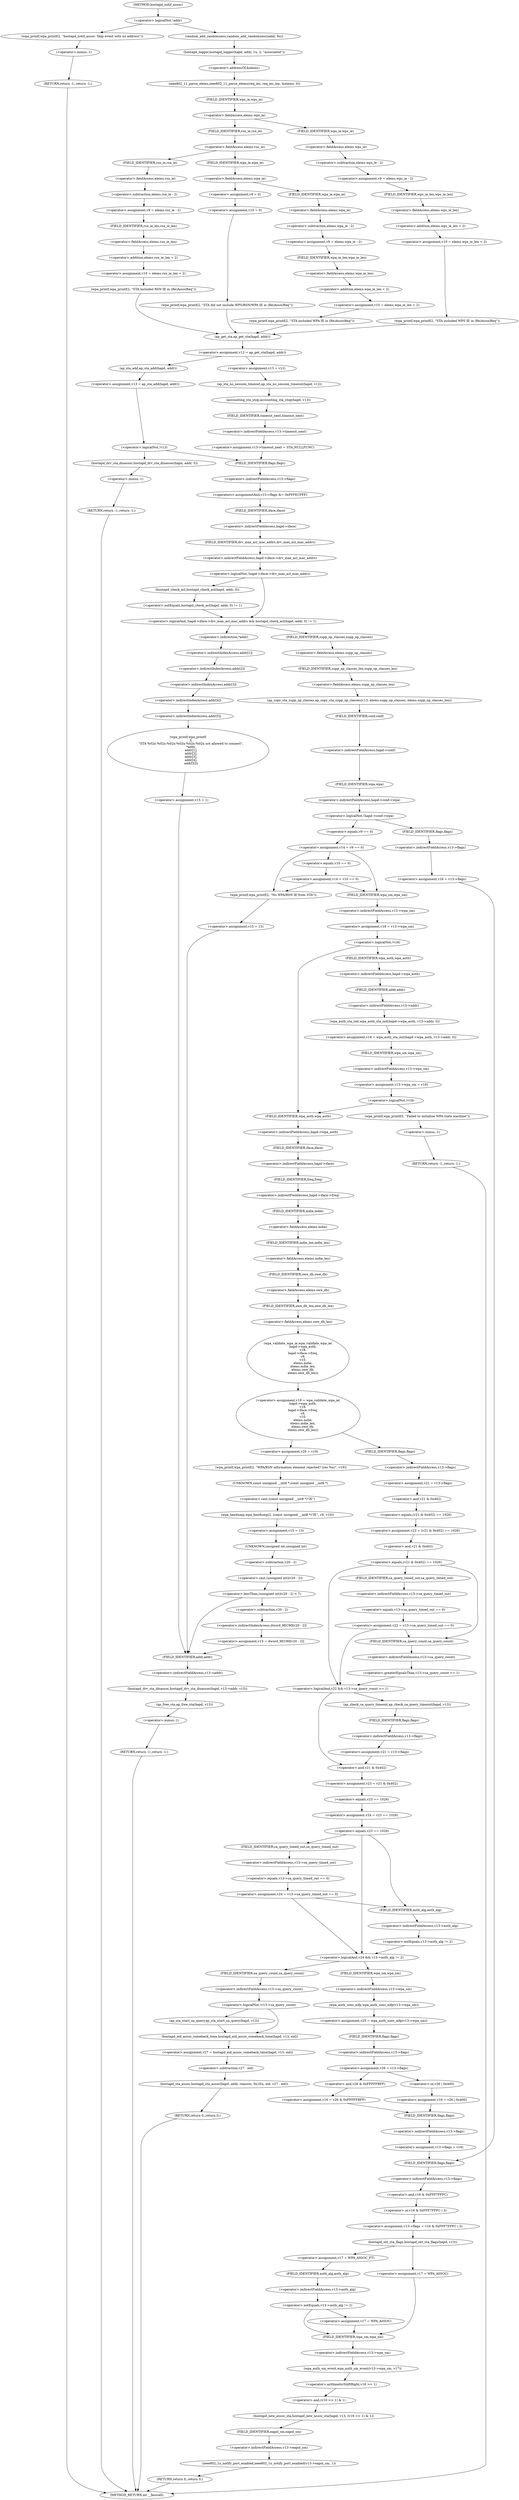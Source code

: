 digraph hostapd_notif_assoc {  
"1000149" [label = "(<operator>.logicalNot,!addr)" ]
"1000152" [label = "(wpa_printf,wpa_printf(2, \"hostapd_notif_assoc: Skip event with no address\"))" ]
"1000155" [label = "(RETURN,return -1;,return -1;)" ]
"1000156" [label = "(<operator>.minus,-1)" ]
"1000158" [label = "(random_add_randomness,random_add_randomness(addr, 6u))" ]
"1000161" [label = "(hostapd_logger,hostapd_logger(hapd, addr, 1u, 2, \"associated\"))" ]
"1000167" [label = "(ieee802_11_parse_elems,ieee802_11_parse_elems(req_ies, req_ies_len, &elems, 0))" ]
"1000170" [label = "(<operator>.addressOf,&elems)" ]
"1000174" [label = "(<operator>.fieldAccess,elems.wps_ie)" ]
"1000176" [label = "(FIELD_IDENTIFIER,wps_ie,wps_ie)" ]
"1000178" [label = "(<operator>.assignment,v9 = elems.wps_ie - 2)" ]
"1000180" [label = "(<operator>.subtraction,elems.wps_ie - 2)" ]
"1000181" [label = "(<operator>.fieldAccess,elems.wps_ie)" ]
"1000183" [label = "(FIELD_IDENTIFIER,wps_ie,wps_ie)" ]
"1000185" [label = "(<operator>.assignment,v10 = elems.wps_ie_len + 2)" ]
"1000187" [label = "(<operator>.addition,elems.wps_ie_len + 2)" ]
"1000188" [label = "(<operator>.fieldAccess,elems.wps_ie_len)" ]
"1000190" [label = "(FIELD_IDENTIFIER,wps_ie_len,wps_ie_len)" ]
"1000192" [label = "(wpa_printf,wpa_printf(2, \"STA included WPS IE in (Re)AssocReq\"))" ]
"1000197" [label = "(<operator>.fieldAccess,elems.rsn_ie)" ]
"1000199" [label = "(FIELD_IDENTIFIER,rsn_ie,rsn_ie)" ]
"1000201" [label = "(<operator>.assignment,v9 = elems.rsn_ie - 2)" ]
"1000203" [label = "(<operator>.subtraction,elems.rsn_ie - 2)" ]
"1000204" [label = "(<operator>.fieldAccess,elems.rsn_ie)" ]
"1000206" [label = "(FIELD_IDENTIFIER,rsn_ie,rsn_ie)" ]
"1000208" [label = "(<operator>.assignment,v10 = elems.rsn_ie_len + 2)" ]
"1000210" [label = "(<operator>.addition,elems.rsn_ie_len + 2)" ]
"1000211" [label = "(<operator>.fieldAccess,elems.rsn_ie_len)" ]
"1000213" [label = "(FIELD_IDENTIFIER,rsn_ie_len,rsn_ie_len)" ]
"1000215" [label = "(wpa_printf,wpa_printf(2, \"STA included RSN IE in (Re)AssocReq\"))" ]
"1000220" [label = "(<operator>.fieldAccess,elems.wpa_ie)" ]
"1000222" [label = "(FIELD_IDENTIFIER,wpa_ie,wpa_ie)" ]
"1000224" [label = "(<operator>.assignment,v9 = elems.wpa_ie - 2)" ]
"1000226" [label = "(<operator>.subtraction,elems.wpa_ie - 2)" ]
"1000227" [label = "(<operator>.fieldAccess,elems.wpa_ie)" ]
"1000229" [label = "(FIELD_IDENTIFIER,wpa_ie,wpa_ie)" ]
"1000231" [label = "(<operator>.assignment,v10 = elems.wpa_ie_len + 2)" ]
"1000233" [label = "(<operator>.addition,elems.wpa_ie_len + 2)" ]
"1000234" [label = "(<operator>.fieldAccess,elems.wpa_ie_len)" ]
"1000236" [label = "(FIELD_IDENTIFIER,wpa_ie_len,wpa_ie_len)" ]
"1000238" [label = "(wpa_printf,wpa_printf(2, \"STA included WPA IE in (Re)AssocReq\"))" ]
"1000243" [label = "(<operator>.assignment,v9 = 0)" ]
"1000246" [label = "(<operator>.assignment,v10 = 0)" ]
"1000249" [label = "(wpa_printf,wpa_printf(2, \"STA did not include WPS/RSN/WPA IE in (Re)AssocReq\"))" ]
"1000252" [label = "(<operator>.assignment,v12 = ap_get_sta(hapd, addr))" ]
"1000254" [label = "(ap_get_sta,ap_get_sta(hapd, addr))" ]
"1000260" [label = "(<operator>.assignment,v13 = v12)" ]
"1000263" [label = "(ap_sta_no_session_timeout,ap_sta_no_session_timeout(hapd, v12))" ]
"1000266" [label = "(accounting_sta_stop,accounting_sta_stop(hapd, v13))" ]
"1000269" [label = "(<operator>.assignment,v13->timeout_next = STA_NULLFUNC)" ]
"1000270" [label = "(<operator>.indirectFieldAccess,v13->timeout_next)" ]
"1000272" [label = "(FIELD_IDENTIFIER,timeout_next,timeout_next)" ]
"1000276" [label = "(<operator>.assignment,v13 = ap_sta_add(hapd, addr))" ]
"1000278" [label = "(ap_sta_add,ap_sta_add(hapd, addr))" ]
"1000282" [label = "(<operator>.logicalNot,!v13)" ]
"1000285" [label = "(hostapd_drv_sta_disassoc,hostapd_drv_sta_disassoc(hapd, addr, 5))" ]
"1000289" [label = "(RETURN,return -1;,return -1;)" ]
"1000290" [label = "(<operator>.minus,-1)" ]
"1000292" [label = "(<operators>.assignmentAnd,v13->flags &= 0xFFFECFFF)" ]
"1000293" [label = "(<operator>.indirectFieldAccess,v13->flags)" ]
"1000295" [label = "(FIELD_IDENTIFIER,flags,flags)" ]
"1000298" [label = "(<operator>.logicalAnd,!hapd->iface->drv_max_acl_mac_addrs && hostapd_check_acl(hapd, addr, 0) != 1)" ]
"1000299" [label = "(<operator>.logicalNot,!hapd->iface->drv_max_acl_mac_addrs)" ]
"1000300" [label = "(<operator>.indirectFieldAccess,hapd->iface->drv_max_acl_mac_addrs)" ]
"1000301" [label = "(<operator>.indirectFieldAccess,hapd->iface)" ]
"1000303" [label = "(FIELD_IDENTIFIER,iface,iface)" ]
"1000304" [label = "(FIELD_IDENTIFIER,drv_max_acl_mac_addrs,drv_max_acl_mac_addrs)" ]
"1000305" [label = "(<operator>.notEquals,hostapd_check_acl(hapd, addr, 0) != 1)" ]
"1000306" [label = "(hostapd_check_acl,hostapd_check_acl(hapd, addr, 0))" ]
"1000312" [label = "(wpa_printf,wpa_printf(\n      3,\n      \"STA %02x:%02x:%02x:%02x:%02x:%02x not allowed to connect\",\n      *addr,\n      addr[1],\n      addr[2],\n      addr[3],\n      addr[4],\n      addr[5]))" ]
"1000315" [label = "(<operator>.indirection,*addr)" ]
"1000317" [label = "(<operator>.indirectIndexAccess,addr[1])" ]
"1000320" [label = "(<operator>.indirectIndexAccess,addr[2])" ]
"1000323" [label = "(<operator>.indirectIndexAccess,addr[3])" ]
"1000326" [label = "(<operator>.indirectIndexAccess,addr[4])" ]
"1000329" [label = "(<operator>.indirectIndexAccess,addr[5])" ]
"1000332" [label = "(<operator>.assignment,v15 = 1)" ]
"1000336" [label = "(ap_copy_sta_supp_op_classes,ap_copy_sta_supp_op_classes(v13, elems.supp_op_classes, elems.supp_op_classes_len))" ]
"1000338" [label = "(<operator>.fieldAccess,elems.supp_op_classes)" ]
"1000340" [label = "(FIELD_IDENTIFIER,supp_op_classes,supp_op_classes)" ]
"1000341" [label = "(<operator>.fieldAccess,elems.supp_op_classes_len)" ]
"1000343" [label = "(FIELD_IDENTIFIER,supp_op_classes_len,supp_op_classes_len)" ]
"1000345" [label = "(<operator>.logicalNot,!hapd->conf->wpa)" ]
"1000346" [label = "(<operator>.indirectFieldAccess,hapd->conf->wpa)" ]
"1000347" [label = "(<operator>.indirectFieldAccess,hapd->conf)" ]
"1000349" [label = "(FIELD_IDENTIFIER,conf,conf)" ]
"1000350" [label = "(FIELD_IDENTIFIER,wpa,wpa)" ]
"1000352" [label = "(<operator>.assignment,v16 = v13->flags)" ]
"1000354" [label = "(<operator>.indirectFieldAccess,v13->flags)" ]
"1000356" [label = "(FIELD_IDENTIFIER,flags,flags)" ]
"1000358" [label = "(<operator>.assignment,v14 = v9 == 0)" ]
"1000360" [label = "(<operator>.equals,v9 == 0)" ]
"1000365" [label = "(<operator>.assignment,v14 = v10 == 0)" ]
"1000367" [label = "(<operator>.equals,v10 == 0)" ]
"1000373" [label = "(wpa_printf,wpa_printf(2, \"No WPA/RSN IE from STA\"))" ]
"1000376" [label = "(<operator>.assignment,v15 = 13)" ]
"1000380" [label = "(hostapd_drv_sta_disassoc,hostapd_drv_sta_disassoc(hapd, v13->addr, v15))" ]
"1000382" [label = "(<operator>.indirectFieldAccess,v13->addr)" ]
"1000384" [label = "(FIELD_IDENTIFIER,addr,addr)" ]
"1000386" [label = "(ap_free_sta,ap_free_sta(hapd, v13))" ]
"1000389" [label = "(RETURN,return -1;,return -1;)" ]
"1000390" [label = "(<operator>.minus,-1)" ]
"1000392" [label = "(<operator>.assignment,v18 = v13->wpa_sm)" ]
"1000394" [label = "(<operator>.indirectFieldAccess,v13->wpa_sm)" ]
"1000396" [label = "(FIELD_IDENTIFIER,wpa_sm,wpa_sm)" ]
"1000398" [label = "(<operator>.logicalNot,!v18)" ]
"1000401" [label = "(<operator>.assignment,v18 = wpa_auth_sta_init(hapd->wpa_auth, v13->addr, 0))" ]
"1000403" [label = "(wpa_auth_sta_init,wpa_auth_sta_init(hapd->wpa_auth, v13->addr, 0))" ]
"1000404" [label = "(<operator>.indirectFieldAccess,hapd->wpa_auth)" ]
"1000406" [label = "(FIELD_IDENTIFIER,wpa_auth,wpa_auth)" ]
"1000407" [label = "(<operator>.indirectFieldAccess,v13->addr)" ]
"1000409" [label = "(FIELD_IDENTIFIER,addr,addr)" ]
"1000411" [label = "(<operator>.assignment,v13->wpa_sm = v18)" ]
"1000412" [label = "(<operator>.indirectFieldAccess,v13->wpa_sm)" ]
"1000414" [label = "(FIELD_IDENTIFIER,wpa_sm,wpa_sm)" ]
"1000417" [label = "(<operator>.logicalNot,!v18)" ]
"1000420" [label = "(wpa_printf,wpa_printf(5, \"Failed to initialize WPA state machine\"))" ]
"1000423" [label = "(RETURN,return -1;,return -1;)" ]
"1000424" [label = "(<operator>.minus,-1)" ]
"1000426" [label = "(<operator>.assignment,v19 = wpa_validate_wpa_ie(\n          hapd->wpa_auth,\n          v18,\n          hapd->iface->freq,\n          v9,\n          v10,\n          elems.mdie,\n          elems.mdie_len,\n          elems.owe_dh,\n          elems.owe_dh_len))" ]
"1000428" [label = "(wpa_validate_wpa_ie,wpa_validate_wpa_ie(\n          hapd->wpa_auth,\n          v18,\n          hapd->iface->freq,\n          v9,\n          v10,\n          elems.mdie,\n          elems.mdie_len,\n          elems.owe_dh,\n          elems.owe_dh_len))" ]
"1000429" [label = "(<operator>.indirectFieldAccess,hapd->wpa_auth)" ]
"1000431" [label = "(FIELD_IDENTIFIER,wpa_auth,wpa_auth)" ]
"1000433" [label = "(<operator>.indirectFieldAccess,hapd->iface->freq)" ]
"1000434" [label = "(<operator>.indirectFieldAccess,hapd->iface)" ]
"1000436" [label = "(FIELD_IDENTIFIER,iface,iface)" ]
"1000437" [label = "(FIELD_IDENTIFIER,freq,freq)" ]
"1000440" [label = "(<operator>.fieldAccess,elems.mdie)" ]
"1000442" [label = "(FIELD_IDENTIFIER,mdie,mdie)" ]
"1000443" [label = "(<operator>.fieldAccess,elems.mdie_len)" ]
"1000445" [label = "(FIELD_IDENTIFIER,mdie_len,mdie_len)" ]
"1000446" [label = "(<operator>.fieldAccess,elems.owe_dh)" ]
"1000448" [label = "(FIELD_IDENTIFIER,owe_dh,owe_dh)" ]
"1000449" [label = "(<operator>.fieldAccess,elems.owe_dh_len)" ]
"1000451" [label = "(FIELD_IDENTIFIER,owe_dh_len,owe_dh_len)" ]
"1000455" [label = "(<operator>.assignment,v20 = v19)" ]
"1000458" [label = "(wpa_printf,wpa_printf(2, \"WPA/RSN information element rejected? (res %u)\", v19))" ]
"1000462" [label = "(wpa_hexdump,wpa_hexdump(2, (const unsigned __int8 *)\"IE\", v9, v10))" ]
"1000464" [label = "(<operator>.cast,(const unsigned __int8 *)\"IE\")" ]
"1000465" [label = "(UNKNOWN,const unsigned __int8 *,const unsigned __int8 *)" ]
"1000469" [label = "(<operator>.assignment,v15 = 13)" ]
"1000473" [label = "(<operator>.lessThan,(unsigned int)(v20 - 2) < 7)" ]
"1000474" [label = "(<operator>.cast,(unsigned int)(v20 - 2))" ]
"1000475" [label = "(UNKNOWN,unsigned int,unsigned int)" ]
"1000476" [label = "(<operator>.subtraction,v20 - 2)" ]
"1000480" [label = "(<operator>.assignment,v15 = dword_9EC90[v20 - 2])" ]
"1000482" [label = "(<operator>.indirectIndexAccess,dword_9EC90[v20 - 2])" ]
"1000484" [label = "(<operator>.subtraction,v20 - 2)" ]
"1000488" [label = "(<operator>.assignment,v21 = v13->flags)" ]
"1000490" [label = "(<operator>.indirectFieldAccess,v13->flags)" ]
"1000492" [label = "(FIELD_IDENTIFIER,flags,flags)" ]
"1000493" [label = "(<operator>.assignment,v22 = (v21 & 0x402) == 1026)" ]
"1000495" [label = "(<operator>.equals,(v21 & 0x402) == 1026)" ]
"1000496" [label = "(<operator>.and,v21 & 0x402)" ]
"1000501" [label = "(<operator>.equals,(v21 & 0x402) == 1026)" ]
"1000502" [label = "(<operator>.and,v21 & 0x402)" ]
"1000506" [label = "(<operator>.assignment,v22 = v13->sa_query_timed_out == 0)" ]
"1000508" [label = "(<operator>.equals,v13->sa_query_timed_out == 0)" ]
"1000509" [label = "(<operator>.indirectFieldAccess,v13->sa_query_timed_out)" ]
"1000511" [label = "(FIELD_IDENTIFIER,sa_query_timed_out,sa_query_timed_out)" ]
"1000514" [label = "(<operator>.logicalAnd,v22 && v13->sa_query_count >= 1)" ]
"1000516" [label = "(<operator>.greaterEqualsThan,v13->sa_query_count >= 1)" ]
"1000517" [label = "(<operator>.indirectFieldAccess,v13->sa_query_count)" ]
"1000519" [label = "(FIELD_IDENTIFIER,sa_query_count,sa_query_count)" ]
"1000522" [label = "(ap_check_sa_query_timeout,ap_check_sa_query_timeout(hapd, v13))" ]
"1000525" [label = "(<operator>.assignment,v21 = v13->flags)" ]
"1000527" [label = "(<operator>.indirectFieldAccess,v13->flags)" ]
"1000529" [label = "(FIELD_IDENTIFIER,flags,flags)" ]
"1000530" [label = "(<operator>.assignment,v23 = v21 & 0x402)" ]
"1000532" [label = "(<operator>.and,v21 & 0x402)" ]
"1000535" [label = "(<operator>.assignment,v24 = v23 == 1026)" ]
"1000537" [label = "(<operator>.equals,v23 == 1026)" ]
"1000541" [label = "(<operator>.equals,v23 == 1026)" ]
"1000544" [label = "(<operator>.assignment,v24 = v13->sa_query_timed_out == 0)" ]
"1000546" [label = "(<operator>.equals,v13->sa_query_timed_out == 0)" ]
"1000547" [label = "(<operator>.indirectFieldAccess,v13->sa_query_timed_out)" ]
"1000549" [label = "(FIELD_IDENTIFIER,sa_query_timed_out,sa_query_timed_out)" ]
"1000552" [label = "(<operator>.logicalAnd,v24 && v13->auth_alg != 2)" ]
"1000554" [label = "(<operator>.notEquals,v13->auth_alg != 2)" ]
"1000555" [label = "(<operator>.indirectFieldAccess,v13->auth_alg)" ]
"1000557" [label = "(FIELD_IDENTIFIER,auth_alg,auth_alg)" ]
"1000561" [label = "(<operator>.logicalNot,!v13->sa_query_count)" ]
"1000562" [label = "(<operator>.indirectFieldAccess,v13->sa_query_count)" ]
"1000564" [label = "(FIELD_IDENTIFIER,sa_query_count,sa_query_count)" ]
"1000565" [label = "(ap_sta_start_sa_query,ap_sta_start_sa_query(hapd, v13))" ]
"1000568" [label = "(<operator>.assignment,v27 = hostapd_eid_assoc_comeback_time(hapd, v13, eid))" ]
"1000570" [label = "(hostapd_eid_assoc_comeback_time,hostapd_eid_assoc_comeback_time(hapd, v13, eid))" ]
"1000574" [label = "(hostapd_sta_assoc,hostapd_sta_assoc(hapd, addr, reassoc, 0x1Eu, eid, v27 - eid))" ]
"1000580" [label = "(<operator>.subtraction,v27 - eid)" ]
"1000583" [label = "(RETURN,return 0;,return 0;)" ]
"1000585" [label = "(<operator>.assignment,v25 = wpa_auth_uses_mfp(v13->wpa_sm))" ]
"1000587" [label = "(wpa_auth_uses_mfp,wpa_auth_uses_mfp(v13->wpa_sm))" ]
"1000588" [label = "(<operator>.indirectFieldAccess,v13->wpa_sm)" ]
"1000590" [label = "(FIELD_IDENTIFIER,wpa_sm,wpa_sm)" ]
"1000591" [label = "(<operator>.assignment,v26 = v13->flags)" ]
"1000593" [label = "(<operator>.indirectFieldAccess,v13->flags)" ]
"1000595" [label = "(FIELD_IDENTIFIER,flags,flags)" ]
"1000598" [label = "(<operator>.assignment,v16 = v26 | 0x400)" ]
"1000600" [label = "(<operator>.or,v26 | 0x400)" ]
"1000604" [label = "(<operator>.assignment,v16 = v26 & 0xFFFFFBFF)" ]
"1000606" [label = "(<operator>.and,v26 & 0xFFFFFBFF)" ]
"1000609" [label = "(<operator>.assignment,v13->flags = v16)" ]
"1000610" [label = "(<operator>.indirectFieldAccess,v13->flags)" ]
"1000612" [label = "(FIELD_IDENTIFIER,flags,flags)" ]
"1000615" [label = "(<operator>.assignment,v13->flags = v16 & 0xFFF7FFFC | 3)" ]
"1000616" [label = "(<operator>.indirectFieldAccess,v13->flags)" ]
"1000618" [label = "(FIELD_IDENTIFIER,flags,flags)" ]
"1000619" [label = "(<operator>.or,v16 & 0xFFF7FFFC | 3)" ]
"1000620" [label = "(<operator>.and,v16 & 0xFFF7FFFC)" ]
"1000624" [label = "(hostapd_set_sta_flags,hostapd_set_sta_flags(hapd, v13))" ]
"1000630" [label = "(<operator>.assignment,v17 = WPA_ASSOC_FT)" ]
"1000634" [label = "(<operator>.notEquals,v13->auth_alg != 2)" ]
"1000635" [label = "(<operator>.indirectFieldAccess,v13->auth_alg)" ]
"1000637" [label = "(FIELD_IDENTIFIER,auth_alg,auth_alg)" ]
"1000639" [label = "(<operator>.assignment,v17 = WPA_ASSOC)" ]
"1000644" [label = "(<operator>.assignment,v17 = WPA_ASSOC)" ]
"1000647" [label = "(wpa_auth_sm_event,wpa_auth_sm_event(v13->wpa_sm, v17))" ]
"1000648" [label = "(<operator>.indirectFieldAccess,v13->wpa_sm)" ]
"1000650" [label = "(FIELD_IDENTIFIER,wpa_sm,wpa_sm)" ]
"1000652" [label = "(hostapd_new_assoc_sta,hostapd_new_assoc_sta(hapd, v13, (v16 >> 1) & 1))" ]
"1000655" [label = "(<operator>.and,(v16 >> 1) & 1)" ]
"1000656" [label = "(<operator>.arithmeticShiftRight,v16 >> 1)" ]
"1000660" [label = "(ieee802_1x_notify_port_enabled,ieee802_1x_notify_port_enabled(v13->eapol_sm, 1))" ]
"1000661" [label = "(<operator>.indirectFieldAccess,v13->eapol_sm)" ]
"1000663" [label = "(FIELD_IDENTIFIER,eapol_sm,eapol_sm)" ]
"1000665" [label = "(RETURN,return 0;,return 0;)" ]
"1000121" [label = "(METHOD,hostapd_notif_assoc)" ]
"1000667" [label = "(METHOD_RETURN,int __fastcall)" ]
  "1000149" -> "1000152" 
  "1000149" -> "1000158" 
  "1000152" -> "1000156" 
  "1000155" -> "1000667" 
  "1000156" -> "1000155" 
  "1000158" -> "1000161" 
  "1000161" -> "1000170" 
  "1000167" -> "1000176" 
  "1000170" -> "1000167" 
  "1000174" -> "1000183" 
  "1000174" -> "1000199" 
  "1000176" -> "1000174" 
  "1000178" -> "1000190" 
  "1000180" -> "1000178" 
  "1000181" -> "1000180" 
  "1000183" -> "1000181" 
  "1000185" -> "1000192" 
  "1000187" -> "1000185" 
  "1000188" -> "1000187" 
  "1000190" -> "1000188" 
  "1000192" -> "1000254" 
  "1000197" -> "1000206" 
  "1000197" -> "1000222" 
  "1000199" -> "1000197" 
  "1000201" -> "1000213" 
  "1000203" -> "1000201" 
  "1000204" -> "1000203" 
  "1000206" -> "1000204" 
  "1000208" -> "1000215" 
  "1000210" -> "1000208" 
  "1000211" -> "1000210" 
  "1000213" -> "1000211" 
  "1000215" -> "1000254" 
  "1000220" -> "1000229" 
  "1000220" -> "1000243" 
  "1000222" -> "1000220" 
  "1000224" -> "1000236" 
  "1000226" -> "1000224" 
  "1000227" -> "1000226" 
  "1000229" -> "1000227" 
  "1000231" -> "1000238" 
  "1000233" -> "1000231" 
  "1000234" -> "1000233" 
  "1000236" -> "1000234" 
  "1000238" -> "1000254" 
  "1000243" -> "1000246" 
  "1000246" -> "1000249" 
  "1000249" -> "1000254" 
  "1000252" -> "1000260" 
  "1000252" -> "1000278" 
  "1000254" -> "1000252" 
  "1000260" -> "1000263" 
  "1000263" -> "1000266" 
  "1000266" -> "1000272" 
  "1000269" -> "1000295" 
  "1000270" -> "1000269" 
  "1000272" -> "1000270" 
  "1000276" -> "1000282" 
  "1000278" -> "1000276" 
  "1000282" -> "1000285" 
  "1000282" -> "1000295" 
  "1000285" -> "1000290" 
  "1000289" -> "1000667" 
  "1000290" -> "1000289" 
  "1000292" -> "1000303" 
  "1000293" -> "1000292" 
  "1000295" -> "1000293" 
  "1000298" -> "1000315" 
  "1000298" -> "1000340" 
  "1000299" -> "1000298" 
  "1000299" -> "1000306" 
  "1000300" -> "1000299" 
  "1000301" -> "1000304" 
  "1000303" -> "1000301" 
  "1000304" -> "1000300" 
  "1000305" -> "1000298" 
  "1000306" -> "1000305" 
  "1000312" -> "1000332" 
  "1000315" -> "1000317" 
  "1000317" -> "1000320" 
  "1000320" -> "1000323" 
  "1000323" -> "1000326" 
  "1000326" -> "1000329" 
  "1000329" -> "1000312" 
  "1000332" -> "1000384" 
  "1000336" -> "1000349" 
  "1000338" -> "1000343" 
  "1000340" -> "1000338" 
  "1000341" -> "1000336" 
  "1000343" -> "1000341" 
  "1000345" -> "1000356" 
  "1000345" -> "1000360" 
  "1000346" -> "1000345" 
  "1000347" -> "1000350" 
  "1000349" -> "1000347" 
  "1000350" -> "1000346" 
  "1000352" -> "1000618" 
  "1000354" -> "1000352" 
  "1000356" -> "1000354" 
  "1000358" -> "1000367" 
  "1000358" -> "1000373" 
  "1000358" -> "1000396" 
  "1000360" -> "1000358" 
  "1000365" -> "1000373" 
  "1000365" -> "1000396" 
  "1000367" -> "1000365" 
  "1000373" -> "1000376" 
  "1000376" -> "1000384" 
  "1000380" -> "1000386" 
  "1000382" -> "1000380" 
  "1000384" -> "1000382" 
  "1000386" -> "1000390" 
  "1000389" -> "1000667" 
  "1000390" -> "1000389" 
  "1000392" -> "1000398" 
  "1000394" -> "1000392" 
  "1000396" -> "1000394" 
  "1000398" -> "1000406" 
  "1000398" -> "1000431" 
  "1000401" -> "1000414" 
  "1000403" -> "1000401" 
  "1000404" -> "1000409" 
  "1000406" -> "1000404" 
  "1000407" -> "1000403" 
  "1000409" -> "1000407" 
  "1000411" -> "1000417" 
  "1000412" -> "1000411" 
  "1000414" -> "1000412" 
  "1000417" -> "1000420" 
  "1000417" -> "1000431" 
  "1000420" -> "1000424" 
  "1000423" -> "1000667" 
  "1000424" -> "1000423" 
  "1000426" -> "1000455" 
  "1000426" -> "1000492" 
  "1000428" -> "1000426" 
  "1000429" -> "1000436" 
  "1000431" -> "1000429" 
  "1000433" -> "1000442" 
  "1000434" -> "1000437" 
  "1000436" -> "1000434" 
  "1000437" -> "1000433" 
  "1000440" -> "1000445" 
  "1000442" -> "1000440" 
  "1000443" -> "1000448" 
  "1000445" -> "1000443" 
  "1000446" -> "1000451" 
  "1000448" -> "1000446" 
  "1000449" -> "1000428" 
  "1000451" -> "1000449" 
  "1000455" -> "1000458" 
  "1000458" -> "1000465" 
  "1000462" -> "1000469" 
  "1000464" -> "1000462" 
  "1000465" -> "1000464" 
  "1000469" -> "1000475" 
  "1000473" -> "1000484" 
  "1000473" -> "1000384" 
  "1000474" -> "1000473" 
  "1000475" -> "1000476" 
  "1000476" -> "1000474" 
  "1000480" -> "1000384" 
  "1000482" -> "1000480" 
  "1000484" -> "1000482" 
  "1000488" -> "1000496" 
  "1000490" -> "1000488" 
  "1000492" -> "1000490" 
  "1000493" -> "1000502" 
  "1000495" -> "1000493" 
  "1000496" -> "1000495" 
  "1000501" -> "1000511" 
  "1000501" -> "1000514" 
  "1000501" -> "1000519" 
  "1000502" -> "1000501" 
  "1000506" -> "1000514" 
  "1000506" -> "1000519" 
  "1000508" -> "1000506" 
  "1000509" -> "1000508" 
  "1000511" -> "1000509" 
  "1000514" -> "1000522" 
  "1000514" -> "1000532" 
  "1000516" -> "1000514" 
  "1000517" -> "1000516" 
  "1000519" -> "1000517" 
  "1000522" -> "1000529" 
  "1000525" -> "1000532" 
  "1000527" -> "1000525" 
  "1000529" -> "1000527" 
  "1000530" -> "1000537" 
  "1000532" -> "1000530" 
  "1000535" -> "1000541" 
  "1000537" -> "1000535" 
  "1000541" -> "1000549" 
  "1000541" -> "1000552" 
  "1000541" -> "1000557" 
  "1000544" -> "1000552" 
  "1000544" -> "1000557" 
  "1000546" -> "1000544" 
  "1000547" -> "1000546" 
  "1000549" -> "1000547" 
  "1000552" -> "1000564" 
  "1000552" -> "1000590" 
  "1000554" -> "1000552" 
  "1000555" -> "1000554" 
  "1000557" -> "1000555" 
  "1000561" -> "1000565" 
  "1000561" -> "1000570" 
  "1000562" -> "1000561" 
  "1000564" -> "1000562" 
  "1000565" -> "1000570" 
  "1000568" -> "1000580" 
  "1000570" -> "1000568" 
  "1000574" -> "1000583" 
  "1000580" -> "1000574" 
  "1000583" -> "1000667" 
  "1000585" -> "1000595" 
  "1000587" -> "1000585" 
  "1000588" -> "1000587" 
  "1000590" -> "1000588" 
  "1000591" -> "1000600" 
  "1000591" -> "1000606" 
  "1000593" -> "1000591" 
  "1000595" -> "1000593" 
  "1000598" -> "1000612" 
  "1000600" -> "1000598" 
  "1000604" -> "1000612" 
  "1000606" -> "1000604" 
  "1000609" -> "1000618" 
  "1000610" -> "1000609" 
  "1000612" -> "1000610" 
  "1000615" -> "1000624" 
  "1000616" -> "1000620" 
  "1000618" -> "1000616" 
  "1000619" -> "1000615" 
  "1000620" -> "1000619" 
  "1000624" -> "1000630" 
  "1000624" -> "1000644" 
  "1000630" -> "1000637" 
  "1000634" -> "1000639" 
  "1000634" -> "1000650" 
  "1000635" -> "1000634" 
  "1000637" -> "1000635" 
  "1000639" -> "1000650" 
  "1000644" -> "1000650" 
  "1000647" -> "1000656" 
  "1000648" -> "1000647" 
  "1000650" -> "1000648" 
  "1000652" -> "1000663" 
  "1000655" -> "1000652" 
  "1000656" -> "1000655" 
  "1000660" -> "1000665" 
  "1000661" -> "1000660" 
  "1000663" -> "1000661" 
  "1000665" -> "1000667" 
  "1000121" -> "1000149" 
}
